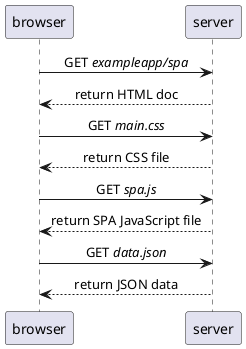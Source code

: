 @startuml
'https://plantuml.com/sequence-diagram

skinparam sequenceMessageAlign center

browser -> server: GET //exampleapp/spa//
server --> browser:  return HTML doc

browser -> server: GET //main.css//
server --> browser: return CSS file

browser -> server: GET //spa.js//
server --> browser:  return SPA JavaScript file

browser -> server: GET //data.json//
server --> browser:  return JSON data

@enduml